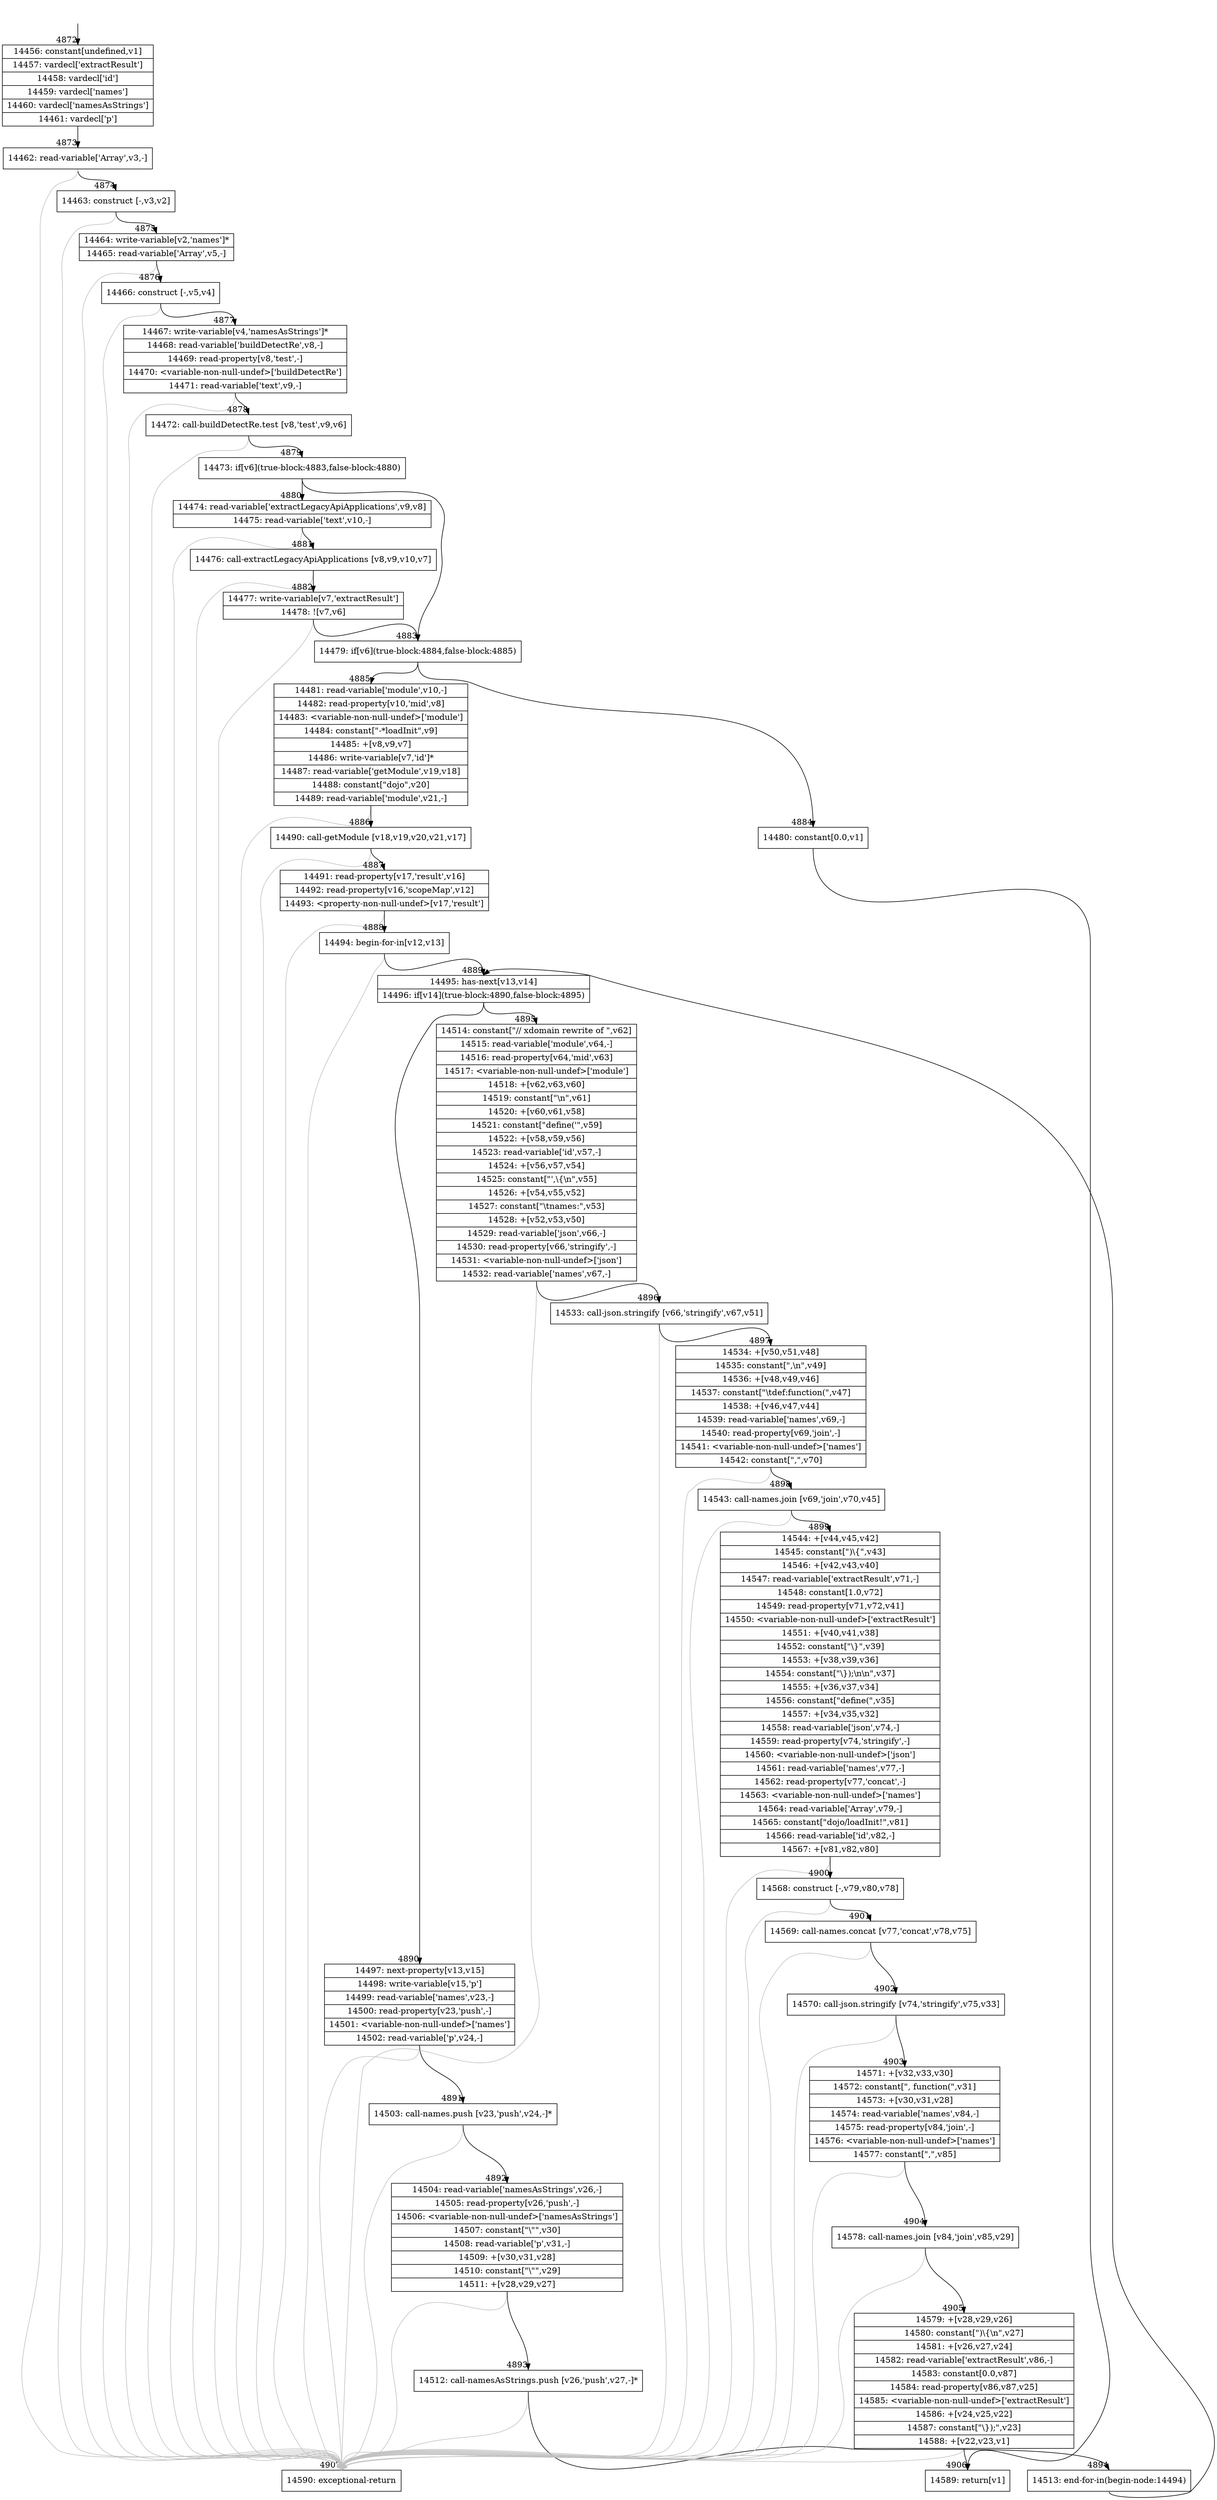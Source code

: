 digraph {
rankdir="TD"
BB_entry350[shape=none,label=""];
BB_entry350 -> BB4872 [tailport=s, headport=n, headlabel="    4872"]
BB4872 [shape=record label="{14456: constant[undefined,v1]|14457: vardecl['extractResult']|14458: vardecl['id']|14459: vardecl['names']|14460: vardecl['namesAsStrings']|14461: vardecl['p']}" ] 
BB4872 -> BB4873 [tailport=s, headport=n, headlabel="      4873"]
BB4873 [shape=record label="{14462: read-variable['Array',v3,-]}" ] 
BB4873 -> BB4874 [tailport=s, headport=n, headlabel="      4874"]
BB4873 -> BB4907 [tailport=s, headport=n, color=gray, headlabel="      4907"]
BB4874 [shape=record label="{14463: construct [-,v3,v2]}" ] 
BB4874 -> BB4875 [tailport=s, headport=n, headlabel="      4875"]
BB4874 -> BB4907 [tailport=s, headport=n, color=gray]
BB4875 [shape=record label="{14464: write-variable[v2,'names']*|14465: read-variable['Array',v5,-]}" ] 
BB4875 -> BB4876 [tailport=s, headport=n, headlabel="      4876"]
BB4875 -> BB4907 [tailport=s, headport=n, color=gray]
BB4876 [shape=record label="{14466: construct [-,v5,v4]}" ] 
BB4876 -> BB4877 [tailport=s, headport=n, headlabel="      4877"]
BB4876 -> BB4907 [tailport=s, headport=n, color=gray]
BB4877 [shape=record label="{14467: write-variable[v4,'namesAsStrings']*|14468: read-variable['buildDetectRe',v8,-]|14469: read-property[v8,'test',-]|14470: \<variable-non-null-undef\>['buildDetectRe']|14471: read-variable['text',v9,-]}" ] 
BB4877 -> BB4878 [tailport=s, headport=n, headlabel="      4878"]
BB4877 -> BB4907 [tailport=s, headport=n, color=gray]
BB4878 [shape=record label="{14472: call-buildDetectRe.test [v8,'test',v9,v6]}" ] 
BB4878 -> BB4879 [tailport=s, headport=n, headlabel="      4879"]
BB4878 -> BB4907 [tailport=s, headport=n, color=gray]
BB4879 [shape=record label="{14473: if[v6](true-block:4883,false-block:4880)}" ] 
BB4879 -> BB4883 [tailport=s, headport=n, headlabel="      4883"]
BB4879 -> BB4880 [tailport=s, headport=n, headlabel="      4880"]
BB4880 [shape=record label="{14474: read-variable['extractLegacyApiApplications',v9,v8]|14475: read-variable['text',v10,-]}" ] 
BB4880 -> BB4881 [tailport=s, headport=n, headlabel="      4881"]
BB4880 -> BB4907 [tailport=s, headport=n, color=gray]
BB4881 [shape=record label="{14476: call-extractLegacyApiApplications [v8,v9,v10,v7]}" ] 
BB4881 -> BB4882 [tailport=s, headport=n, headlabel="      4882"]
BB4881 -> BB4907 [tailport=s, headport=n, color=gray]
BB4882 [shape=record label="{14477: write-variable[v7,'extractResult']|14478: ![v7,v6]}" ] 
BB4882 -> BB4883 [tailport=s, headport=n]
BB4882 -> BB4907 [tailport=s, headport=n, color=gray]
BB4883 [shape=record label="{14479: if[v6](true-block:4884,false-block:4885)}" ] 
BB4883 -> BB4884 [tailport=s, headport=n, headlabel="      4884"]
BB4883 -> BB4885 [tailport=s, headport=n, headlabel="      4885"]
BB4884 [shape=record label="{14480: constant[0.0,v1]}" ] 
BB4884 -> BB4906 [tailport=s, headport=n, headlabel="      4906"]
BB4885 [shape=record label="{14481: read-variable['module',v10,-]|14482: read-property[v10,'mid',v8]|14483: \<variable-non-null-undef\>['module']|14484: constant[\"-*loadInit\",v9]|14485: +[v8,v9,v7]|14486: write-variable[v7,'id']*|14487: read-variable['getModule',v19,v18]|14488: constant[\"dojo\",v20]|14489: read-variable['module',v21,-]}" ] 
BB4885 -> BB4886 [tailport=s, headport=n, headlabel="      4886"]
BB4885 -> BB4907 [tailport=s, headport=n, color=gray]
BB4886 [shape=record label="{14490: call-getModule [v18,v19,v20,v21,v17]}" ] 
BB4886 -> BB4887 [tailport=s, headport=n, headlabel="      4887"]
BB4886 -> BB4907 [tailport=s, headport=n, color=gray]
BB4887 [shape=record label="{14491: read-property[v17,'result',v16]|14492: read-property[v16,'scopeMap',v12]|14493: \<property-non-null-undef\>[v17,'result']}" ] 
BB4887 -> BB4888 [tailport=s, headport=n, headlabel="      4888"]
BB4887 -> BB4907 [tailport=s, headport=n, color=gray]
BB4888 [shape=record label="{14494: begin-for-in[v12,v13]}" ] 
BB4888 -> BB4889 [tailport=s, headport=n, headlabel="      4889"]
BB4888 -> BB4907 [tailport=s, headport=n, color=gray]
BB4889 [shape=record label="{14495: has-next[v13,v14]|14496: if[v14](true-block:4890,false-block:4895)}" ] 
BB4889 -> BB4890 [tailport=s, headport=n, headlabel="      4890"]
BB4889 -> BB4895 [tailport=s, headport=n, headlabel="      4895"]
BB4890 [shape=record label="{14497: next-property[v13,v15]|14498: write-variable[v15,'p']|14499: read-variable['names',v23,-]|14500: read-property[v23,'push',-]|14501: \<variable-non-null-undef\>['names']|14502: read-variable['p',v24,-]}" ] 
BB4890 -> BB4891 [tailport=s, headport=n, headlabel="      4891"]
BB4890 -> BB4907 [tailport=s, headport=n, color=gray]
BB4891 [shape=record label="{14503: call-names.push [v23,'push',v24,-]*}" ] 
BB4891 -> BB4892 [tailport=s, headport=n, headlabel="      4892"]
BB4891 -> BB4907 [tailport=s, headport=n, color=gray]
BB4892 [shape=record label="{14504: read-variable['namesAsStrings',v26,-]|14505: read-property[v26,'push',-]|14506: \<variable-non-null-undef\>['namesAsStrings']|14507: constant[\"\\\"\",v30]|14508: read-variable['p',v31,-]|14509: +[v30,v31,v28]|14510: constant[\"\\\"\",v29]|14511: +[v28,v29,v27]}" ] 
BB4892 -> BB4893 [tailport=s, headport=n, headlabel="      4893"]
BB4892 -> BB4907 [tailport=s, headport=n, color=gray]
BB4893 [shape=record label="{14512: call-namesAsStrings.push [v26,'push',v27,-]*}" ] 
BB4893 -> BB4894 [tailport=s, headport=n, headlabel="      4894"]
BB4893 -> BB4907 [tailport=s, headport=n, color=gray]
BB4894 [shape=record label="{14513: end-for-in(begin-node:14494)}" ] 
BB4894 -> BB4889 [tailport=s, headport=n]
BB4895 [shape=record label="{14514: constant[\"// xdomain rewrite of \",v62]|14515: read-variable['module',v64,-]|14516: read-property[v64,'mid',v63]|14517: \<variable-non-null-undef\>['module']|14518: +[v62,v63,v60]|14519: constant[\"\\n\",v61]|14520: +[v60,v61,v58]|14521: constant[\"define('\",v59]|14522: +[v58,v59,v56]|14523: read-variable['id',v57,-]|14524: +[v56,v57,v54]|14525: constant[\"',\\\{\\n\",v55]|14526: +[v54,v55,v52]|14527: constant[\"\\tnames:\",v53]|14528: +[v52,v53,v50]|14529: read-variable['json',v66,-]|14530: read-property[v66,'stringify',-]|14531: \<variable-non-null-undef\>['json']|14532: read-variable['names',v67,-]}" ] 
BB4895 -> BB4896 [tailport=s, headport=n, headlabel="      4896"]
BB4895 -> BB4907 [tailport=s, headport=n, color=gray]
BB4896 [shape=record label="{14533: call-json.stringify [v66,'stringify',v67,v51]}" ] 
BB4896 -> BB4897 [tailport=s, headport=n, headlabel="      4897"]
BB4896 -> BB4907 [tailport=s, headport=n, color=gray]
BB4897 [shape=record label="{14534: +[v50,v51,v48]|14535: constant[\",\\n\",v49]|14536: +[v48,v49,v46]|14537: constant[\"\\tdef:function(\",v47]|14538: +[v46,v47,v44]|14539: read-variable['names',v69,-]|14540: read-property[v69,'join',-]|14541: \<variable-non-null-undef\>['names']|14542: constant[\",\",v70]}" ] 
BB4897 -> BB4898 [tailport=s, headport=n, headlabel="      4898"]
BB4897 -> BB4907 [tailport=s, headport=n, color=gray]
BB4898 [shape=record label="{14543: call-names.join [v69,'join',v70,v45]}" ] 
BB4898 -> BB4899 [tailport=s, headport=n, headlabel="      4899"]
BB4898 -> BB4907 [tailport=s, headport=n, color=gray]
BB4899 [shape=record label="{14544: +[v44,v45,v42]|14545: constant[\")\\\{\",v43]|14546: +[v42,v43,v40]|14547: read-variable['extractResult',v71,-]|14548: constant[1.0,v72]|14549: read-property[v71,v72,v41]|14550: \<variable-non-null-undef\>['extractResult']|14551: +[v40,v41,v38]|14552: constant[\"\\\}\",v39]|14553: +[v38,v39,v36]|14554: constant[\"\\\});\\n\\n\",v37]|14555: +[v36,v37,v34]|14556: constant[\"define(\",v35]|14557: +[v34,v35,v32]|14558: read-variable['json',v74,-]|14559: read-property[v74,'stringify',-]|14560: \<variable-non-null-undef\>['json']|14561: read-variable['names',v77,-]|14562: read-property[v77,'concat',-]|14563: \<variable-non-null-undef\>['names']|14564: read-variable['Array',v79,-]|14565: constant[\"dojo/loadInit!\",v81]|14566: read-variable['id',v82,-]|14567: +[v81,v82,v80]}" ] 
BB4899 -> BB4900 [tailport=s, headport=n, headlabel="      4900"]
BB4899 -> BB4907 [tailport=s, headport=n, color=gray]
BB4900 [shape=record label="{14568: construct [-,v79,v80,v78]}" ] 
BB4900 -> BB4901 [tailport=s, headport=n, headlabel="      4901"]
BB4900 -> BB4907 [tailport=s, headport=n, color=gray]
BB4901 [shape=record label="{14569: call-names.concat [v77,'concat',v78,v75]}" ] 
BB4901 -> BB4902 [tailport=s, headport=n, headlabel="      4902"]
BB4901 -> BB4907 [tailport=s, headport=n, color=gray]
BB4902 [shape=record label="{14570: call-json.stringify [v74,'stringify',v75,v33]}" ] 
BB4902 -> BB4903 [tailport=s, headport=n, headlabel="      4903"]
BB4902 -> BB4907 [tailport=s, headport=n, color=gray]
BB4903 [shape=record label="{14571: +[v32,v33,v30]|14572: constant[\", function(\",v31]|14573: +[v30,v31,v28]|14574: read-variable['names',v84,-]|14575: read-property[v84,'join',-]|14576: \<variable-non-null-undef\>['names']|14577: constant[\",\",v85]}" ] 
BB4903 -> BB4904 [tailport=s, headport=n, headlabel="      4904"]
BB4903 -> BB4907 [tailport=s, headport=n, color=gray]
BB4904 [shape=record label="{14578: call-names.join [v84,'join',v85,v29]}" ] 
BB4904 -> BB4905 [tailport=s, headport=n, headlabel="      4905"]
BB4904 -> BB4907 [tailport=s, headport=n, color=gray]
BB4905 [shape=record label="{14579: +[v28,v29,v26]|14580: constant[\")\\\{\\n\",v27]|14581: +[v26,v27,v24]|14582: read-variable['extractResult',v86,-]|14583: constant[0.0,v87]|14584: read-property[v86,v87,v25]|14585: \<variable-non-null-undef\>['extractResult']|14586: +[v24,v25,v22]|14587: constant[\"\\\});\",v23]|14588: +[v22,v23,v1]}" ] 
BB4905 -> BB4906 [tailport=s, headport=n]
BB4905 -> BB4907 [tailport=s, headport=n, color=gray]
BB4906 [shape=record label="{14589: return[v1]}" ] 
BB4907 [shape=record label="{14590: exceptional-return}" ] 
//#$~ 6682
}
